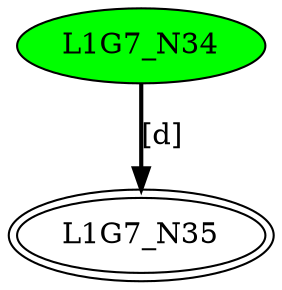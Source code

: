 digraph G7{
"L1G7_N34" [style=filled,fillcolor=green];
"L1G7_N35" [peripheries=2];
"L1G7_N34"->"L1G7_N35" [style = bold, label = "[d]"];
}

